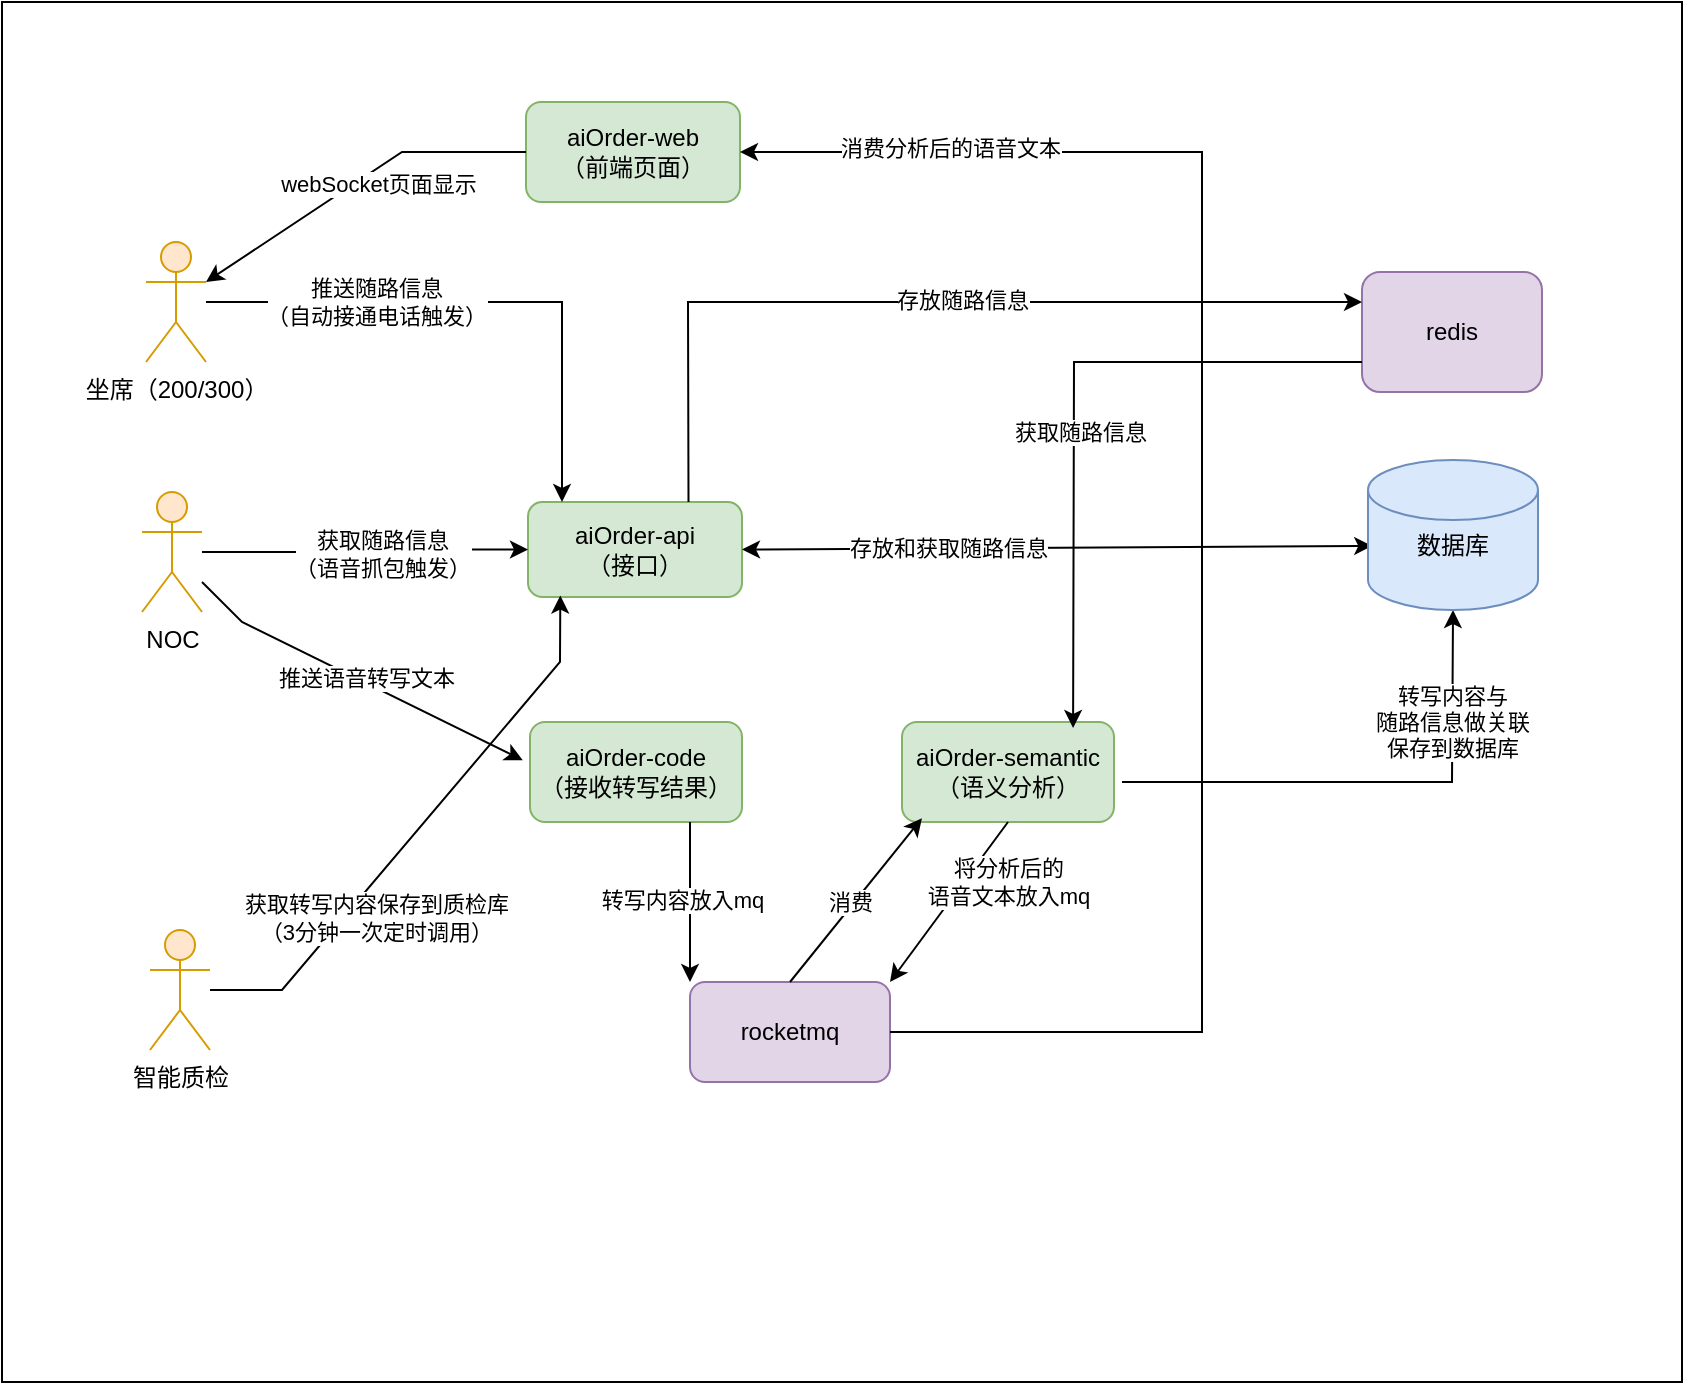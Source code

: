<mxfile version="15.7.3" type="github">
  <diagram id="TDRJOrQkZRvxVLFyGHF5" name="Page-1">
    <mxGraphModel dx="785" dy="1697" grid="1" gridSize="10" guides="1" tooltips="1" connect="1" arrows="1" fold="1" page="1" pageScale="1" pageWidth="827" pageHeight="1169" math="0" shadow="0">
      <root>
        <mxCell id="0" />
        <mxCell id="1" parent="0" />
        <mxCell id="H7IkyJ83xKfOgxSc8PPO-1" value="" style="rounded=0;whiteSpace=wrap;html=1;" parent="1" vertex="1">
          <mxGeometry x="20" y="-20" width="840" height="690" as="geometry" />
        </mxCell>
        <mxCell id="_P_8fhsZwQ1dmkPrRWgn-1" value="&lt;font style=&quot;vertical-align: inherit&quot;&gt;&lt;font style=&quot;vertical-align: inherit&quot;&gt;redis&lt;br&gt;&lt;/font&gt;&lt;/font&gt;" style="rounded=1;whiteSpace=wrap;html=1;fillColor=#e1d5e7;strokeColor=#9673a6;" parent="1" vertex="1">
          <mxGeometry x="700" y="115" width="90" height="60" as="geometry" />
        </mxCell>
        <mxCell id="_P_8fhsZwQ1dmkPrRWgn-3" value="&lt;font style=&quot;vertical-align: inherit&quot;&gt;&lt;font style=&quot;vertical-align: inherit&quot;&gt;rocketmq&lt;/font&gt;&lt;/font&gt;" style="rounded=1;whiteSpace=wrap;html=1;fillColor=#e1d5e7;strokeColor=#9673a6;" parent="1" vertex="1">
          <mxGeometry x="364" y="470" width="100" height="50" as="geometry" />
        </mxCell>
        <mxCell id="a1DzPcXFki-y8RiUeydO-1" value="aiOrder-api&lt;br&gt;（接口）" style="rounded=1;whiteSpace=wrap;html=1;fillColor=#d5e8d4;strokeColor=#82b366;" vertex="1" parent="1">
          <mxGeometry x="283" y="230" width="107" height="47.5" as="geometry" />
        </mxCell>
        <mxCell id="a1DzPcXFki-y8RiUeydO-2" value="aiOrder-web&lt;br&gt;（前端页面）" style="rounded=1;whiteSpace=wrap;html=1;fillColor=#d5e8d4;strokeColor=#82b366;" vertex="1" parent="1">
          <mxGeometry x="282" y="30" width="107" height="50" as="geometry" />
        </mxCell>
        <mxCell id="a1DzPcXFki-y8RiUeydO-3" value="aiOrder-semantic&lt;br&gt;（语义分析）" style="rounded=1;whiteSpace=wrap;html=1;fillColor=#d5e8d4;strokeColor=#82b366;" vertex="1" parent="1">
          <mxGeometry x="470" y="340" width="106" height="50" as="geometry" />
        </mxCell>
        <mxCell id="a1DzPcXFki-y8RiUeydO-6" value="aiOrder-code&lt;br&gt;（接收转写结果）" style="rounded=1;whiteSpace=wrap;html=1;fillColor=#d5e8d4;strokeColor=#82b366;" vertex="1" parent="1">
          <mxGeometry x="284" y="340" width="106" height="50" as="geometry" />
        </mxCell>
        <mxCell id="a1DzPcXFki-y8RiUeydO-11" style="edgeStyle=orthogonalEdgeStyle;rounded=0;orthogonalLoop=1;jettySize=auto;html=1;" edge="1" parent="1" source="a1DzPcXFki-y8RiUeydO-7" target="a1DzPcXFki-y8RiUeydO-1">
          <mxGeometry relative="1" as="geometry">
            <Array as="points">
              <mxPoint x="300" y="130" />
            </Array>
          </mxGeometry>
        </mxCell>
        <mxCell id="a1DzPcXFki-y8RiUeydO-12" value="推送随路信息&lt;br&gt;（自动接通电话触发）" style="edgeLabel;html=1;align=center;verticalAlign=middle;resizable=0;points=[];" vertex="1" connectable="0" parent="a1DzPcXFki-y8RiUeydO-11">
          <mxGeometry x="-0.25" y="-5" relative="1" as="geometry">
            <mxPoint x="-20" y="-5" as="offset" />
          </mxGeometry>
        </mxCell>
        <mxCell id="a1DzPcXFki-y8RiUeydO-7" value="坐席（200/300）" style="shape=umlActor;verticalLabelPosition=bottom;verticalAlign=top;html=1;outlineConnect=0;fillColor=#ffe6cc;strokeColor=#d79b00;" vertex="1" parent="1">
          <mxGeometry x="92" y="100" width="30" height="60" as="geometry" />
        </mxCell>
        <mxCell id="a1DzPcXFki-y8RiUeydO-13" style="edgeStyle=orthogonalEdgeStyle;rounded=0;orthogonalLoop=1;jettySize=auto;html=1;" edge="1" parent="1" source="a1DzPcXFki-y8RiUeydO-8" target="a1DzPcXFki-y8RiUeydO-1">
          <mxGeometry relative="1" as="geometry" />
        </mxCell>
        <mxCell id="a1DzPcXFki-y8RiUeydO-14" value="获取随路信息&lt;br&gt;（语音抓包触发）" style="edgeLabel;html=1;align=center;verticalAlign=middle;resizable=0;points=[];" vertex="1" connectable="0" parent="a1DzPcXFki-y8RiUeydO-13">
          <mxGeometry x="0.103" y="-2" relative="1" as="geometry">
            <mxPoint as="offset" />
          </mxGeometry>
        </mxCell>
        <mxCell id="a1DzPcXFki-y8RiUeydO-8" value="NOC" style="shape=umlActor;verticalLabelPosition=bottom;verticalAlign=top;html=1;outlineConnect=0;fillColor=#ffe6cc;strokeColor=#d79b00;" vertex="1" parent="1">
          <mxGeometry x="90" y="225" width="30" height="60" as="geometry" />
        </mxCell>
        <mxCell id="a1DzPcXFki-y8RiUeydO-9" value="智能质检" style="shape=umlActor;verticalLabelPosition=bottom;verticalAlign=top;html=1;outlineConnect=0;fillColor=#ffe6cc;strokeColor=#d79b00;" vertex="1" parent="1">
          <mxGeometry x="94" y="444" width="30" height="60" as="geometry" />
        </mxCell>
        <mxCell id="a1DzPcXFki-y8RiUeydO-25" value="" style="endArrow=classic;html=1;rounded=0;entryX=0.151;entryY=0.985;entryDx=0;entryDy=0;entryPerimeter=0;" edge="1" parent="1" source="a1DzPcXFki-y8RiUeydO-9" target="a1DzPcXFki-y8RiUeydO-1">
          <mxGeometry x="-0.254" y="5" width="50" height="50" relative="1" as="geometry">
            <mxPoint x="130" y="490" as="sourcePoint" />
            <mxPoint x="460" y="410" as="targetPoint" />
            <Array as="points">
              <mxPoint x="160" y="474" />
              <mxPoint x="299" y="310" />
            </Array>
            <mxPoint as="offset" />
          </mxGeometry>
        </mxCell>
        <mxCell id="a1DzPcXFki-y8RiUeydO-27" value="&lt;div&gt;&lt;span style=&quot;font-size: 11px&quot;&gt;获取转写内容保存到质检库&lt;/span&gt;&lt;/div&gt;&lt;div&gt;&lt;span style=&quot;font-size: 11px&quot;&gt;（3分钟一次定时调用）&lt;/span&gt;&lt;/div&gt;" style="edgeLabel;html=1;align=center;verticalAlign=middle;resizable=0;points=[];" vertex="1" connectable="0" parent="a1DzPcXFki-y8RiUeydO-25">
          <mxGeometry x="-0.256" y="-2" relative="1" as="geometry">
            <mxPoint y="15" as="offset" />
          </mxGeometry>
        </mxCell>
        <mxCell id="a1DzPcXFki-y8RiUeydO-29" value="" style="endArrow=classic;html=1;rounded=0;" edge="1" parent="1">
          <mxGeometry width="50" height="50" relative="1" as="geometry">
            <mxPoint x="364" y="390" as="sourcePoint" />
            <mxPoint x="364" y="470" as="targetPoint" />
          </mxGeometry>
        </mxCell>
        <mxCell id="a1DzPcXFki-y8RiUeydO-30" value="转写内容放入mq" style="edgeLabel;html=1;align=center;verticalAlign=middle;resizable=0;points=[];" vertex="1" connectable="0" parent="a1DzPcXFki-y8RiUeydO-29">
          <mxGeometry x="0.142" y="1" relative="1" as="geometry">
            <mxPoint x="-5" y="-7" as="offset" />
          </mxGeometry>
        </mxCell>
        <mxCell id="a1DzPcXFki-y8RiUeydO-31" value="" style="endArrow=classic;html=1;rounded=0;entryX=0.094;entryY=0.962;entryDx=0;entryDy=0;exitX=0.5;exitY=0;exitDx=0;exitDy=0;entryPerimeter=0;" edge="1" parent="1" source="_P_8fhsZwQ1dmkPrRWgn-3" target="a1DzPcXFki-y8RiUeydO-3">
          <mxGeometry width="50" height="50" relative="1" as="geometry">
            <mxPoint x="410" y="460" as="sourcePoint" />
            <mxPoint x="460" y="410" as="targetPoint" />
            <Array as="points" />
          </mxGeometry>
        </mxCell>
        <mxCell id="a1DzPcXFki-y8RiUeydO-32" value="消费" style="edgeLabel;html=1;align=center;verticalAlign=middle;resizable=0;points=[];" vertex="1" connectable="0" parent="a1DzPcXFki-y8RiUeydO-31">
          <mxGeometry x="-0.191" y="1" relative="1" as="geometry">
            <mxPoint x="4" y="-7" as="offset" />
          </mxGeometry>
        </mxCell>
        <mxCell id="a1DzPcXFki-y8RiUeydO-35" value="" style="endArrow=classic;html=1;rounded=0;entryX=1;entryY=0;entryDx=0;entryDy=0;exitX=0.5;exitY=1;exitDx=0;exitDy=0;" edge="1" parent="1" source="a1DzPcXFki-y8RiUeydO-3" target="_P_8fhsZwQ1dmkPrRWgn-3">
          <mxGeometry width="50" height="50" relative="1" as="geometry">
            <mxPoint x="410" y="460" as="sourcePoint" />
            <mxPoint x="460" y="410" as="targetPoint" />
          </mxGeometry>
        </mxCell>
        <mxCell id="a1DzPcXFki-y8RiUeydO-36" value="将分析后的&lt;br&gt;语音文本放入mq" style="edgeLabel;html=1;align=center;verticalAlign=middle;resizable=0;points=[];" vertex="1" connectable="0" parent="a1DzPcXFki-y8RiUeydO-35">
          <mxGeometry x="-0.236" y="-1" relative="1" as="geometry">
            <mxPoint x="23" as="offset" />
          </mxGeometry>
        </mxCell>
        <mxCell id="a1DzPcXFki-y8RiUeydO-37" value="" style="endArrow=classic;html=1;rounded=0;entryX=-0.034;entryY=0.382;entryDx=0;entryDy=0;entryPerimeter=0;" edge="1" parent="1" source="a1DzPcXFki-y8RiUeydO-8" target="a1DzPcXFki-y8RiUeydO-6">
          <mxGeometry width="50" height="50" relative="1" as="geometry">
            <mxPoint x="410" y="460" as="sourcePoint" />
            <mxPoint x="460" y="410" as="targetPoint" />
            <Array as="points">
              <mxPoint x="140" y="290" />
            </Array>
          </mxGeometry>
        </mxCell>
        <mxCell id="a1DzPcXFki-y8RiUeydO-38" value="推送语音转写文本" style="edgeLabel;html=1;align=center;verticalAlign=middle;resizable=0;points=[];" vertex="1" connectable="0" parent="a1DzPcXFki-y8RiUeydO-37">
          <mxGeometry x="-0.177" y="-2" relative="1" as="geometry">
            <mxPoint x="20" y="5" as="offset" />
          </mxGeometry>
        </mxCell>
        <mxCell id="a1DzPcXFki-y8RiUeydO-41" value="" style="endArrow=classic;html=1;rounded=0;exitX=0;exitY=0.75;exitDx=0;exitDy=0;entryX=0.807;entryY=0.06;entryDx=0;entryDy=0;entryPerimeter=0;" edge="1" parent="1" source="_P_8fhsZwQ1dmkPrRWgn-1" target="a1DzPcXFki-y8RiUeydO-3">
          <mxGeometry width="50" height="50" relative="1" as="geometry">
            <mxPoint x="410" y="290" as="sourcePoint" />
            <mxPoint x="460" y="240" as="targetPoint" />
            <Array as="points">
              <mxPoint x="556" y="160" />
            </Array>
          </mxGeometry>
        </mxCell>
        <mxCell id="a1DzPcXFki-y8RiUeydO-42" value="获取随路信息" style="edgeLabel;html=1;align=center;verticalAlign=middle;resizable=0;points=[];" vertex="1" connectable="0" parent="a1DzPcXFki-y8RiUeydO-41">
          <mxGeometry x="-0.171" y="2" relative="1" as="geometry">
            <mxPoint x="-6" y="33" as="offset" />
          </mxGeometry>
        </mxCell>
        <mxCell id="a1DzPcXFki-y8RiUeydO-45" value="" style="endArrow=classic;html=1;rounded=0;entryX=0.5;entryY=1;entryDx=0;entryDy=0;entryPerimeter=0;" edge="1" parent="1" target="a1DzPcXFki-y8RiUeydO-57">
          <mxGeometry width="50" height="50" relative="1" as="geometry">
            <mxPoint x="580" y="370" as="sourcePoint" />
            <mxPoint x="745" y="285.0" as="targetPoint" />
            <Array as="points">
              <mxPoint x="745" y="370" />
            </Array>
          </mxGeometry>
        </mxCell>
        <mxCell id="a1DzPcXFki-y8RiUeydO-46" value="转写内容与&lt;br&gt;随路信息做关联&lt;br&gt;保存到数据库" style="edgeLabel;html=1;align=center;verticalAlign=middle;resizable=0;points=[];" vertex="1" connectable="0" parent="a1DzPcXFki-y8RiUeydO-45">
          <mxGeometry x="-0.23" relative="1" as="geometry">
            <mxPoint x="68" y="-30" as="offset" />
          </mxGeometry>
        </mxCell>
        <mxCell id="a1DzPcXFki-y8RiUeydO-47" value="" style="endArrow=classic;startArrow=classic;html=1;rounded=0;exitX=1;exitY=0.5;exitDx=0;exitDy=0;entryX=0.025;entryY=0.573;entryDx=0;entryDy=0;entryPerimeter=0;" edge="1" parent="1" source="a1DzPcXFki-y8RiUeydO-1" target="a1DzPcXFki-y8RiUeydO-57">
          <mxGeometry width="50" height="50" relative="1" as="geometry">
            <mxPoint x="410" y="290" as="sourcePoint" />
            <mxPoint x="710" y="254" as="targetPoint" />
          </mxGeometry>
        </mxCell>
        <mxCell id="a1DzPcXFki-y8RiUeydO-48" value="存放和获取随路信息" style="edgeLabel;html=1;align=center;verticalAlign=middle;resizable=0;points=[];" vertex="1" connectable="0" parent="a1DzPcXFki-y8RiUeydO-47">
          <mxGeometry x="-0.142" relative="1" as="geometry">
            <mxPoint x="-32" as="offset" />
          </mxGeometry>
        </mxCell>
        <mxCell id="a1DzPcXFki-y8RiUeydO-49" value="" style="endArrow=classic;html=1;rounded=0;exitX=0.75;exitY=0;exitDx=0;exitDy=0;entryX=0;entryY=0.25;entryDx=0;entryDy=0;" edge="1" parent="1" source="a1DzPcXFki-y8RiUeydO-1" target="_P_8fhsZwQ1dmkPrRWgn-1">
          <mxGeometry width="50" height="50" relative="1" as="geometry">
            <mxPoint x="410" y="290" as="sourcePoint" />
            <mxPoint x="460" y="240" as="targetPoint" />
            <Array as="points">
              <mxPoint x="363" y="130" />
            </Array>
          </mxGeometry>
        </mxCell>
        <mxCell id="a1DzPcXFki-y8RiUeydO-50" value="存放随路信息" style="edgeLabel;html=1;align=center;verticalAlign=middle;resizable=0;points=[];" vertex="1" connectable="0" parent="a1DzPcXFki-y8RiUeydO-49">
          <mxGeometry x="0.085" y="1" relative="1" as="geometry">
            <mxPoint as="offset" />
          </mxGeometry>
        </mxCell>
        <mxCell id="a1DzPcXFki-y8RiUeydO-51" value="" style="endArrow=classic;html=1;rounded=0;exitX=1;exitY=0.5;exitDx=0;exitDy=0;entryX=1;entryY=0.5;entryDx=0;entryDy=0;" edge="1" parent="1" source="_P_8fhsZwQ1dmkPrRWgn-3" target="a1DzPcXFki-y8RiUeydO-2">
          <mxGeometry width="50" height="50" relative="1" as="geometry">
            <mxPoint x="410" y="280" as="sourcePoint" />
            <mxPoint x="460" y="230" as="targetPoint" />
            <Array as="points">
              <mxPoint x="620" y="495" />
              <mxPoint x="620" y="55" />
            </Array>
          </mxGeometry>
        </mxCell>
        <mxCell id="a1DzPcXFki-y8RiUeydO-52" value="消费分析后的语音文本" style="edgeLabel;html=1;align=center;verticalAlign=middle;resizable=0;points=[];" vertex="1" connectable="0" parent="a1DzPcXFki-y8RiUeydO-51">
          <mxGeometry x="0.746" y="-2" relative="1" as="geometry">
            <mxPoint as="offset" />
          </mxGeometry>
        </mxCell>
        <mxCell id="a1DzPcXFki-y8RiUeydO-54" value="" style="endArrow=classic;html=1;rounded=0;exitX=0;exitY=0.5;exitDx=0;exitDy=0;entryX=1;entryY=0.333;entryDx=0;entryDy=0;entryPerimeter=0;" edge="1" parent="1" source="a1DzPcXFki-y8RiUeydO-2" target="a1DzPcXFki-y8RiUeydO-7">
          <mxGeometry width="50" height="50" relative="1" as="geometry">
            <mxPoint x="410" y="280" as="sourcePoint" />
            <mxPoint x="460" y="230" as="targetPoint" />
            <Array as="points">
              <mxPoint x="220" y="55" />
            </Array>
          </mxGeometry>
        </mxCell>
        <mxCell id="a1DzPcXFki-y8RiUeydO-55" value="webSocket页面显示" style="edgeLabel;html=1;align=center;verticalAlign=middle;resizable=0;points=[];" vertex="1" connectable="0" parent="a1DzPcXFki-y8RiUeydO-54">
          <mxGeometry x="-0.144" y="-3" relative="1" as="geometry">
            <mxPoint x="2" y="10" as="offset" />
          </mxGeometry>
        </mxCell>
        <mxCell id="a1DzPcXFki-y8RiUeydO-57" value="数据库&lt;br&gt;&amp;nbsp;" style="shape=cylinder3;whiteSpace=wrap;html=1;boundedLbl=1;backgroundOutline=1;size=15;fillColor=#dae8fc;strokeColor=#6c8ebf;" vertex="1" parent="1">
          <mxGeometry x="703" y="209" width="85" height="75" as="geometry" />
        </mxCell>
      </root>
    </mxGraphModel>
  </diagram>
</mxfile>
